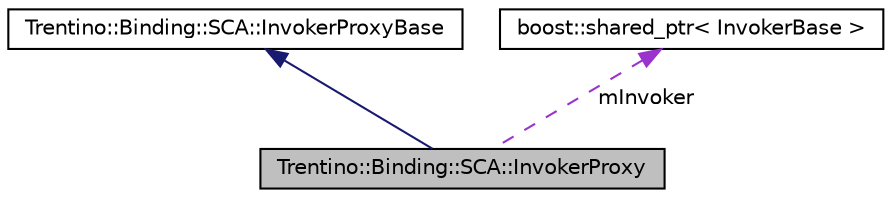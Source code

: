 digraph G
{
  edge [fontname="Helvetica",fontsize="10",labelfontname="Helvetica",labelfontsize="10"];
  node [fontname="Helvetica",fontsize="10",shape=record];
  Node1 [label="Trentino::Binding::SCA::InvokerProxy",height=0.2,width=0.4,color="black", fillcolor="grey75", style="filled" fontcolor="black"];
  Node2 -> Node1 [dir="back",color="midnightblue",fontsize="10",style="solid",fontname="Helvetica"];
  Node2 [label="Trentino::Binding::SCA::InvokerProxyBase",height=0.2,width=0.4,color="black", fillcolor="white", style="filled",URL="$class_trentino_1_1_binding_1_1_s_c_a_1_1_invoker_proxy_base.html"];
  Node3 -> Node1 [dir="back",color="darkorchid3",fontsize="10",style="dashed",label=" mInvoker" ,fontname="Helvetica"];
  Node3 [label="boost::shared_ptr\< InvokerBase \>",height=0.2,width=0.4,color="black", fillcolor="white", style="filled",URL="$classboost_1_1shared__ptr.html"];
}
